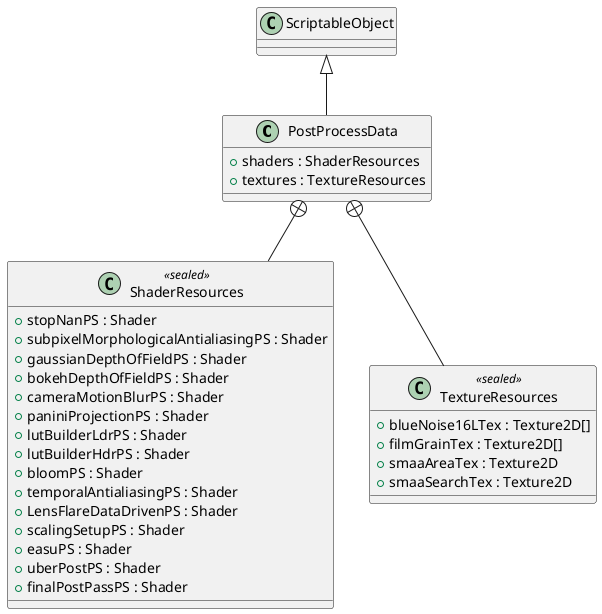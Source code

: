 @startuml
class PostProcessData {
    + shaders : ShaderResources
    + textures : TextureResources
}
class ShaderResources <<sealed>> {
    + stopNanPS : Shader
    + subpixelMorphologicalAntialiasingPS : Shader
    + gaussianDepthOfFieldPS : Shader
    + bokehDepthOfFieldPS : Shader
    + cameraMotionBlurPS : Shader
    + paniniProjectionPS : Shader
    + lutBuilderLdrPS : Shader
    + lutBuilderHdrPS : Shader
    + bloomPS : Shader
    + temporalAntialiasingPS : Shader
    + LensFlareDataDrivenPS : Shader
    + scalingSetupPS : Shader
    + easuPS : Shader
    + uberPostPS : Shader
    + finalPostPassPS : Shader
}
class TextureResources <<sealed>> {
    + blueNoise16LTex : Texture2D[]
    + filmGrainTex : Texture2D[]
    + smaaAreaTex : Texture2D
    + smaaSearchTex : Texture2D
}
ScriptableObject <|-- PostProcessData
PostProcessData +-- ShaderResources
PostProcessData +-- TextureResources
@enduml
